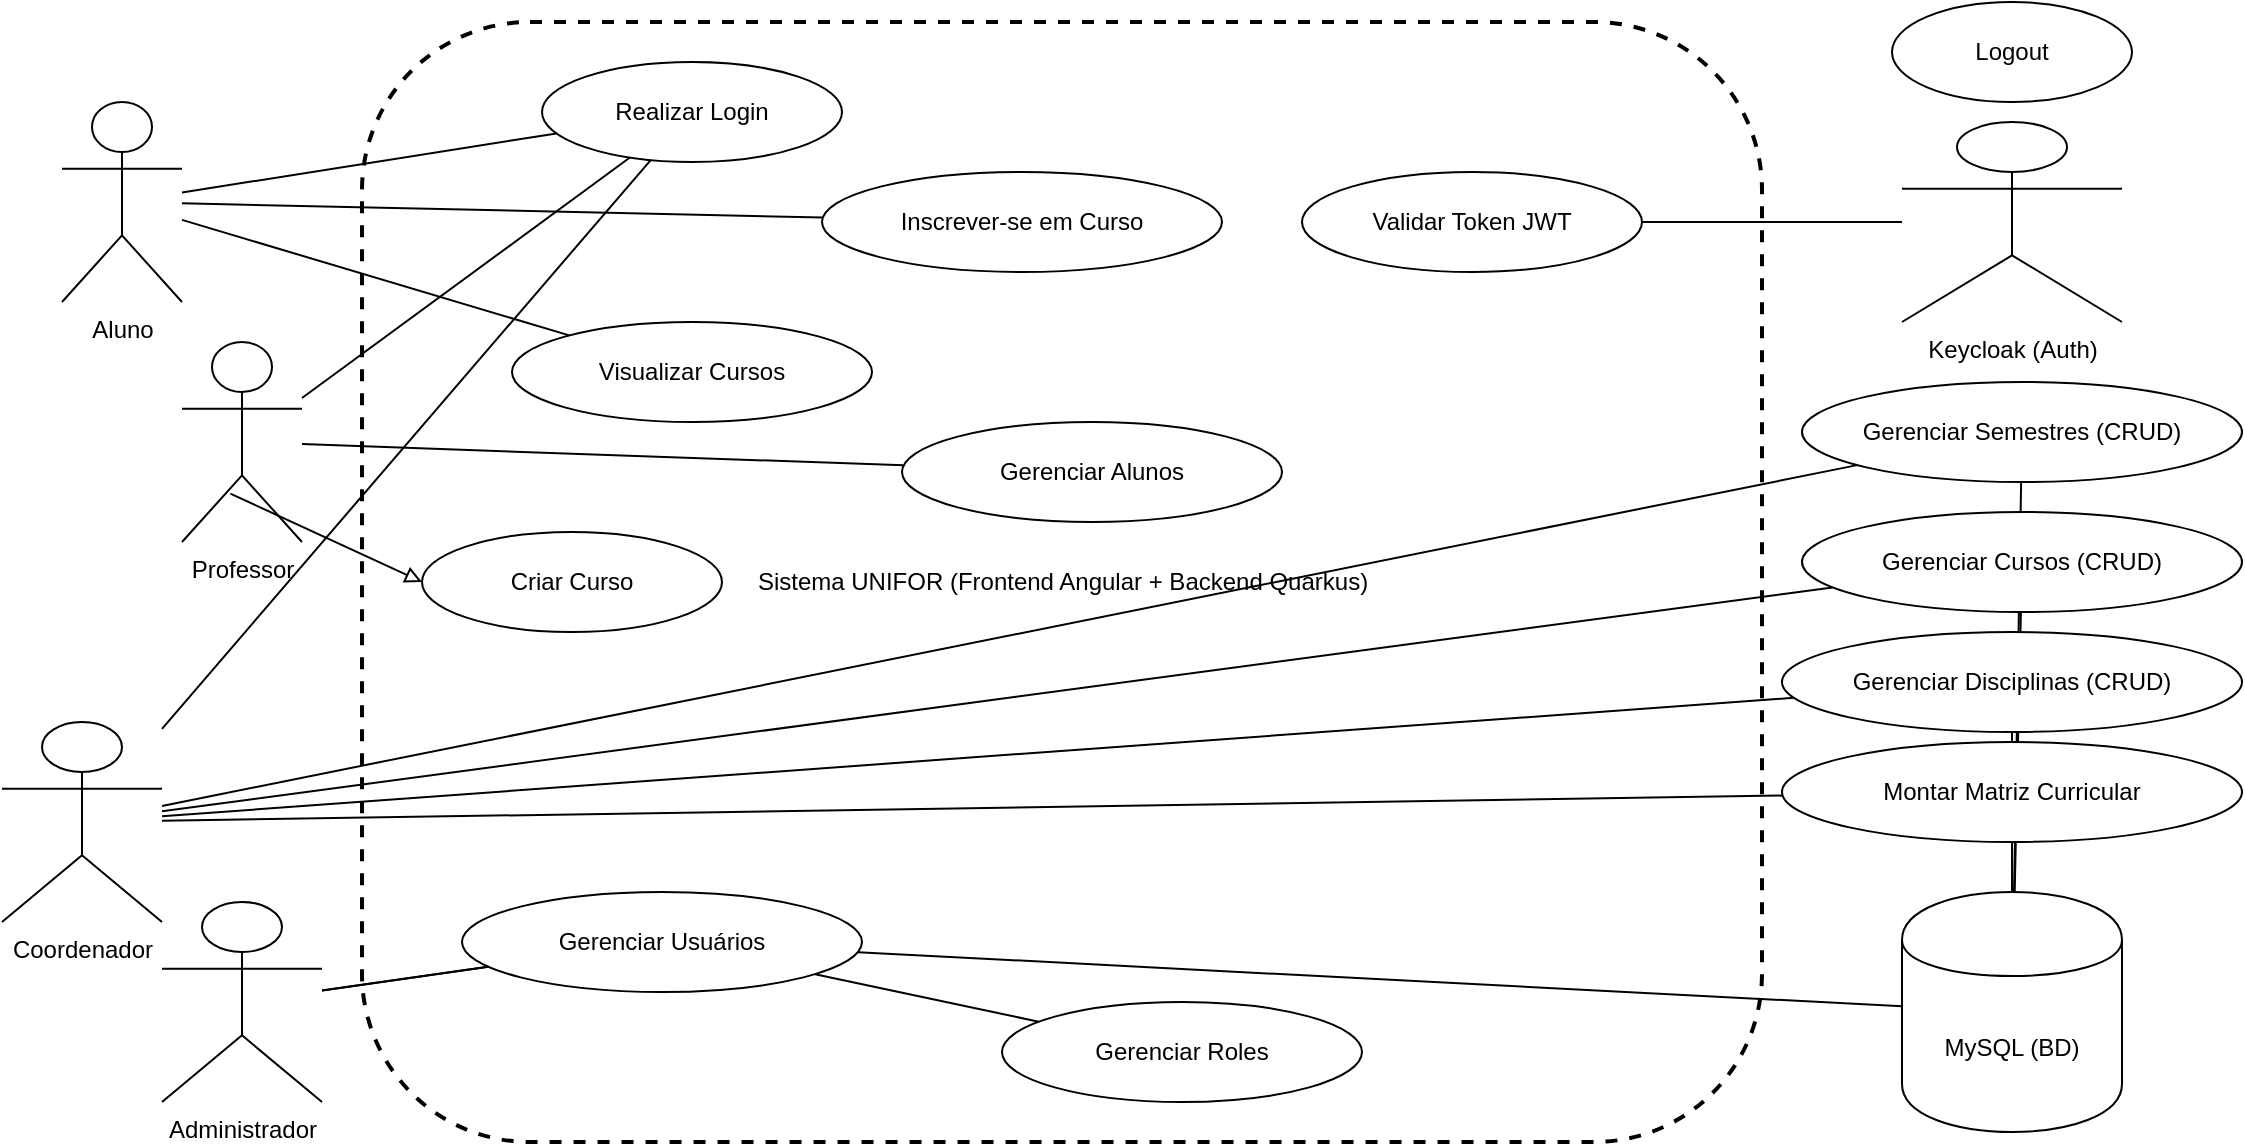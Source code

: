 <mxfile version="28.2.5">
  <diagram name="UNIFOR - Diagrama de Caso de Uso" id="0">
    <mxGraphModel dx="1342" dy="675" grid="1" gridSize="10" guides="1" tooltips="1" connect="1" arrows="1" fold="1" page="1" pageScale="1" pageWidth="1600" pageHeight="1000" math="0" shadow="0">
      <root>
        <mxCell id="0" />
        <mxCell id="1" parent="0" />
        <mxCell id="sys1" value="Sistema UNIFOR (Frontend Angular + Backend Quarkus)" style="rounded=1;html=1;dashed=1;strokeWidth=2;labelBackgroundColor=none;" parent="1" vertex="1">
          <mxGeometry x="250" y="40" width="700" height="560" as="geometry" />
        </mxCell>
        <mxCell id="uc_login" value="Realizar Login" style="ellipse;whiteSpace=wrap;html=1;" parent="sys1" vertex="1">
          <mxGeometry x="90" y="20" width="150" height="50" as="geometry" />
        </mxCell>
        <mxCell id="uc_token" value="Validar Token JWT" style="ellipse;whiteSpace=wrap;html=1;" parent="sys1" vertex="1">
          <mxGeometry x="470" y="75" width="170" height="50" as="geometry" />
        </mxCell>
        <mxCell id="uc_view_courses" value="Visualizar Cursos" style="ellipse;whiteSpace=wrap;html=1;" parent="sys1" vertex="1">
          <mxGeometry x="75" y="150" width="180" height="50" as="geometry" />
        </mxCell>
        <mxCell id="uc_enroll" value="Inscrever-se em Curso" style="ellipse;whiteSpace=wrap;html=1;" parent="sys1" vertex="1">
          <mxGeometry x="230" y="75" width="200" height="50" as="geometry" />
        </mxCell>
        <mxCell id="uc_create_course" value="Criar Curso" style="ellipse;whiteSpace=wrap;html=1;" parent="sys1" vertex="1">
          <mxGeometry x="30" y="255" width="150" height="50" as="geometry" />
        </mxCell>
        <mxCell id="uc_manage_students" value="Gerenciar Alunos" style="ellipse;whiteSpace=wrap;html=1;" parent="sys1" vertex="1">
          <mxGeometry x="270" y="200" width="190" height="50" as="geometry" />
        </mxCell>
        <mxCell id="uc_manage_roles" value="Gerenciar Roles" style="ellipse;whiteSpace=wrap;html=1;" parent="sys1" vertex="1">
          <mxGeometry x="320" y="490" width="180" height="50" as="geometry" />
        </mxCell>
        <mxCell id="uc_manage_users" value="Gerenciar Usuários" style="ellipse;whiteSpace=wrap;html=1;" parent="sys1" vertex="1">
          <mxGeometry x="50" y="435" width="200" height="50" as="geometry" />
        </mxCell>
        <mxCell id="e14" style="endArrow=none;html=1;rounded=0;" parent="sys1" source="uc_manage_users" target="uc_manage_roles" edge="1">
          <mxGeometry relative="1" as="geometry" />
        </mxCell>
        <mxCell id="actor_aluno" value="Aluno" style="shape=umlActor;verticalLabelPosition=bottom;verticalAlign=top;html=1;" parent="1" vertex="1">
          <mxGeometry x="100" y="80" width="60" height="100" as="geometry" />
        </mxCell>
        <mxCell id="actor_prof" value="Professor" style="shape=umlActor;verticalLabelPosition=bottom;verticalAlign=top;html=1;" parent="1" vertex="1">
          <mxGeometry x="160" y="200" width="60" height="100" as="geometry" />
        </mxCell>
        <mxCell id="actor_coord" value="Coordenador" style="shape=umlActor;verticalLabelPosition=bottom;verticalAlign=top;html=1;" parent="1" vertex="1">
          <mxGeometry x="70" y="390" width="80" height="100" as="geometry" />
        </mxCell>
        <mxCell id="actor_admin" value="Administrador" style="shape=umlActor;verticalLabelPosition=bottom;verticalAlign=top;html=1;" parent="1" vertex="1">
          <mxGeometry x="150" y="480" width="80" height="100" as="geometry" />
        </mxCell>
        <mxCell id="actor_keycloak" value="Keycloak (Auth)" style="shape=umlActor;verticalLabelPosition=bottom;verticalAlign=top;html=1;" parent="1" vertex="1">
          <mxGeometry x="1020" y="90" width="110" height="100" as="geometry" />
        </mxCell>
        <mxCell id="actor_mysql" value="MySQL (BD)" style="shape=cylinder;whiteSpace=wrap;html=1;boundedLbl=1;" parent="1" vertex="1">
          <mxGeometry x="1020" y="475" width="110" height="120" as="geometry" />
        </mxCell>
        <mxCell id="e1" style="endArrow=none;html=1;rounded=0;" parent="1" source="actor_aluno" target="uc_login" edge="1">
          <mxGeometry relative="1" as="geometry" />
        </mxCell>
        <mxCell id="e2" style="endArrow=none;html=1;rounded=0;" parent="1" source="actor_aluno" target="uc_view_courses" edge="1">
          <mxGeometry relative="1" as="geometry" />
        </mxCell>
        <mxCell id="e3" style="endArrow=none;html=1;rounded=0;" parent="1" source="actor_aluno" target="uc_enroll" edge="1">
          <mxGeometry relative="1" as="geometry" />
        </mxCell>
        <mxCell id="e4" style="endArrow=none;html=1;rounded=0;" parent="1" source="actor_prof" target="uc_login" edge="1">
          <mxGeometry relative="1" as="geometry" />
        </mxCell>
        <mxCell id="e6" style="endArrow=none;html=1;rounded=0;" parent="1" source="actor_prof" target="uc_manage_students" edge="1">
          <mxGeometry relative="1" as="geometry" />
        </mxCell>
        <mxCell id="e7" style="endArrow=block;endFill=0;html=1;rounded=0;entryX=0;entryY=0.5;entryDx=0;entryDy=0;exitX=0.403;exitY=0.758;exitDx=0;exitDy=0;exitPerimeter=0;" parent="1" source="actor_prof" target="uc_create_course" edge="1">
          <mxGeometry relative="1" as="geometry" />
        </mxCell>
        <mxCell id="e8" style="endArrow=none;html=1;rounded=0;" parent="1" source="actor_coord" target="uc_login" edge="1">
          <mxGeometry relative="1" as="geometry" />
        </mxCell>
        <mxCell id="e9" style="endArrow=none;html=1;rounded=0;" parent="1" source="actor_coord" target="uc_manage_semesters" edge="1">
          <mxGeometry relative="1" as="geometry" />
        </mxCell>
        <mxCell id="e10" style="endArrow=none;html=1;rounded=0;" parent="1" source="actor_coord" target="uc_manage_courses" edge="1">
          <mxGeometry relative="1" as="geometry" />
        </mxCell>
        <mxCell id="e11" style="endArrow=none;html=1;rounded=0;" parent="1" source="actor_coord" target="uc_manage_subjects" edge="1">
          <mxGeometry relative="1" as="geometry" />
        </mxCell>
        <mxCell id="e12" style="endArrow=none;html=1;rounded=0;" parent="1" source="actor_coord" target="uc_build_curriculum" edge="1">
          <mxGeometry relative="1" as="geometry" />
        </mxCell>
        <mxCell id="e13" style="endArrow=none;html=1;rounded=0;" parent="1" source="actor_admin" target="uc_manage_users" edge="1">
          <mxGeometry relative="1" as="geometry" />
        </mxCell>
        <mxCell id="e15" style="endArrow=none;html=1;rounded=0;" parent="1" source="actor_keycloak" target="uc_token" edge="1">
          <mxGeometry relative="1" as="geometry" />
        </mxCell>
        <mxCell id="e16" style="endArrow=none;html=1;rounded=0;" parent="1" source="actor_mysql" target="uc_manage_users" edge="1">
          <mxGeometry relative="1" as="geometry" />
        </mxCell>
        <mxCell id="e17" style="endArrow=none;html=1;rounded=0;" parent="1" source="actor_mysql" target="uc_manage_courses" edge="1">
          <mxGeometry relative="1" as="geometry" />
        </mxCell>
        <mxCell id="e18" style="endArrow=none;html=1;rounded=0;" parent="1" source="actor_mysql" target="uc_manage_semesters" edge="1">
          <mxGeometry relative="1" as="geometry" />
        </mxCell>
        <mxCell id="e19" style="endArrow=none;html=1;rounded=0;" parent="1" source="actor_mysql" target="uc_manage_subjects" edge="1">
          <mxGeometry relative="1" as="geometry" />
        </mxCell>
        <mxCell id="uc_logout" value="Logout" style="ellipse;whiteSpace=wrap;html=1;" parent="1" vertex="1">
          <mxGeometry x="1015" y="30" width="120" height="50" as="geometry" />
        </mxCell>
        <mxCell id="xvfS_YciE832yjpW871F-2" value="" style="endArrow=none;html=1;rounded=0;" edge="1" parent="1" source="actor_admin" target="uc_manage_users">
          <mxGeometry relative="1" as="geometry">
            <mxPoint x="120" y="593" as="sourcePoint" />
            <mxPoint x="783" y="478" as="targetPoint" />
          </mxGeometry>
        </mxCell>
        <mxCell id="uc_manage_semesters" value="Gerenciar Semestres (CRUD)" style="ellipse;whiteSpace=wrap;html=1;" parent="1" vertex="1">
          <mxGeometry x="970" y="220" width="220" height="50" as="geometry" />
        </mxCell>
        <mxCell id="uc_manage_courses" value="Gerenciar Cursos (CRUD)" style="ellipse;whiteSpace=wrap;html=1;" parent="1" vertex="1">
          <mxGeometry x="970" y="285" width="220" height="50" as="geometry" />
        </mxCell>
        <mxCell id="uc_manage_subjects" value="Gerenciar Disciplinas (CRUD)" style="ellipse;whiteSpace=wrap;html=1;" parent="1" vertex="1">
          <mxGeometry x="960" y="345" width="230" height="50" as="geometry" />
        </mxCell>
        <mxCell id="uc_build_curriculum" value="Montar Matriz Curricular" style="ellipse;whiteSpace=wrap;html=1;" parent="1" vertex="1">
          <mxGeometry x="960" y="400" width="230" height="50" as="geometry" />
        </mxCell>
      </root>
    </mxGraphModel>
  </diagram>
</mxfile>
